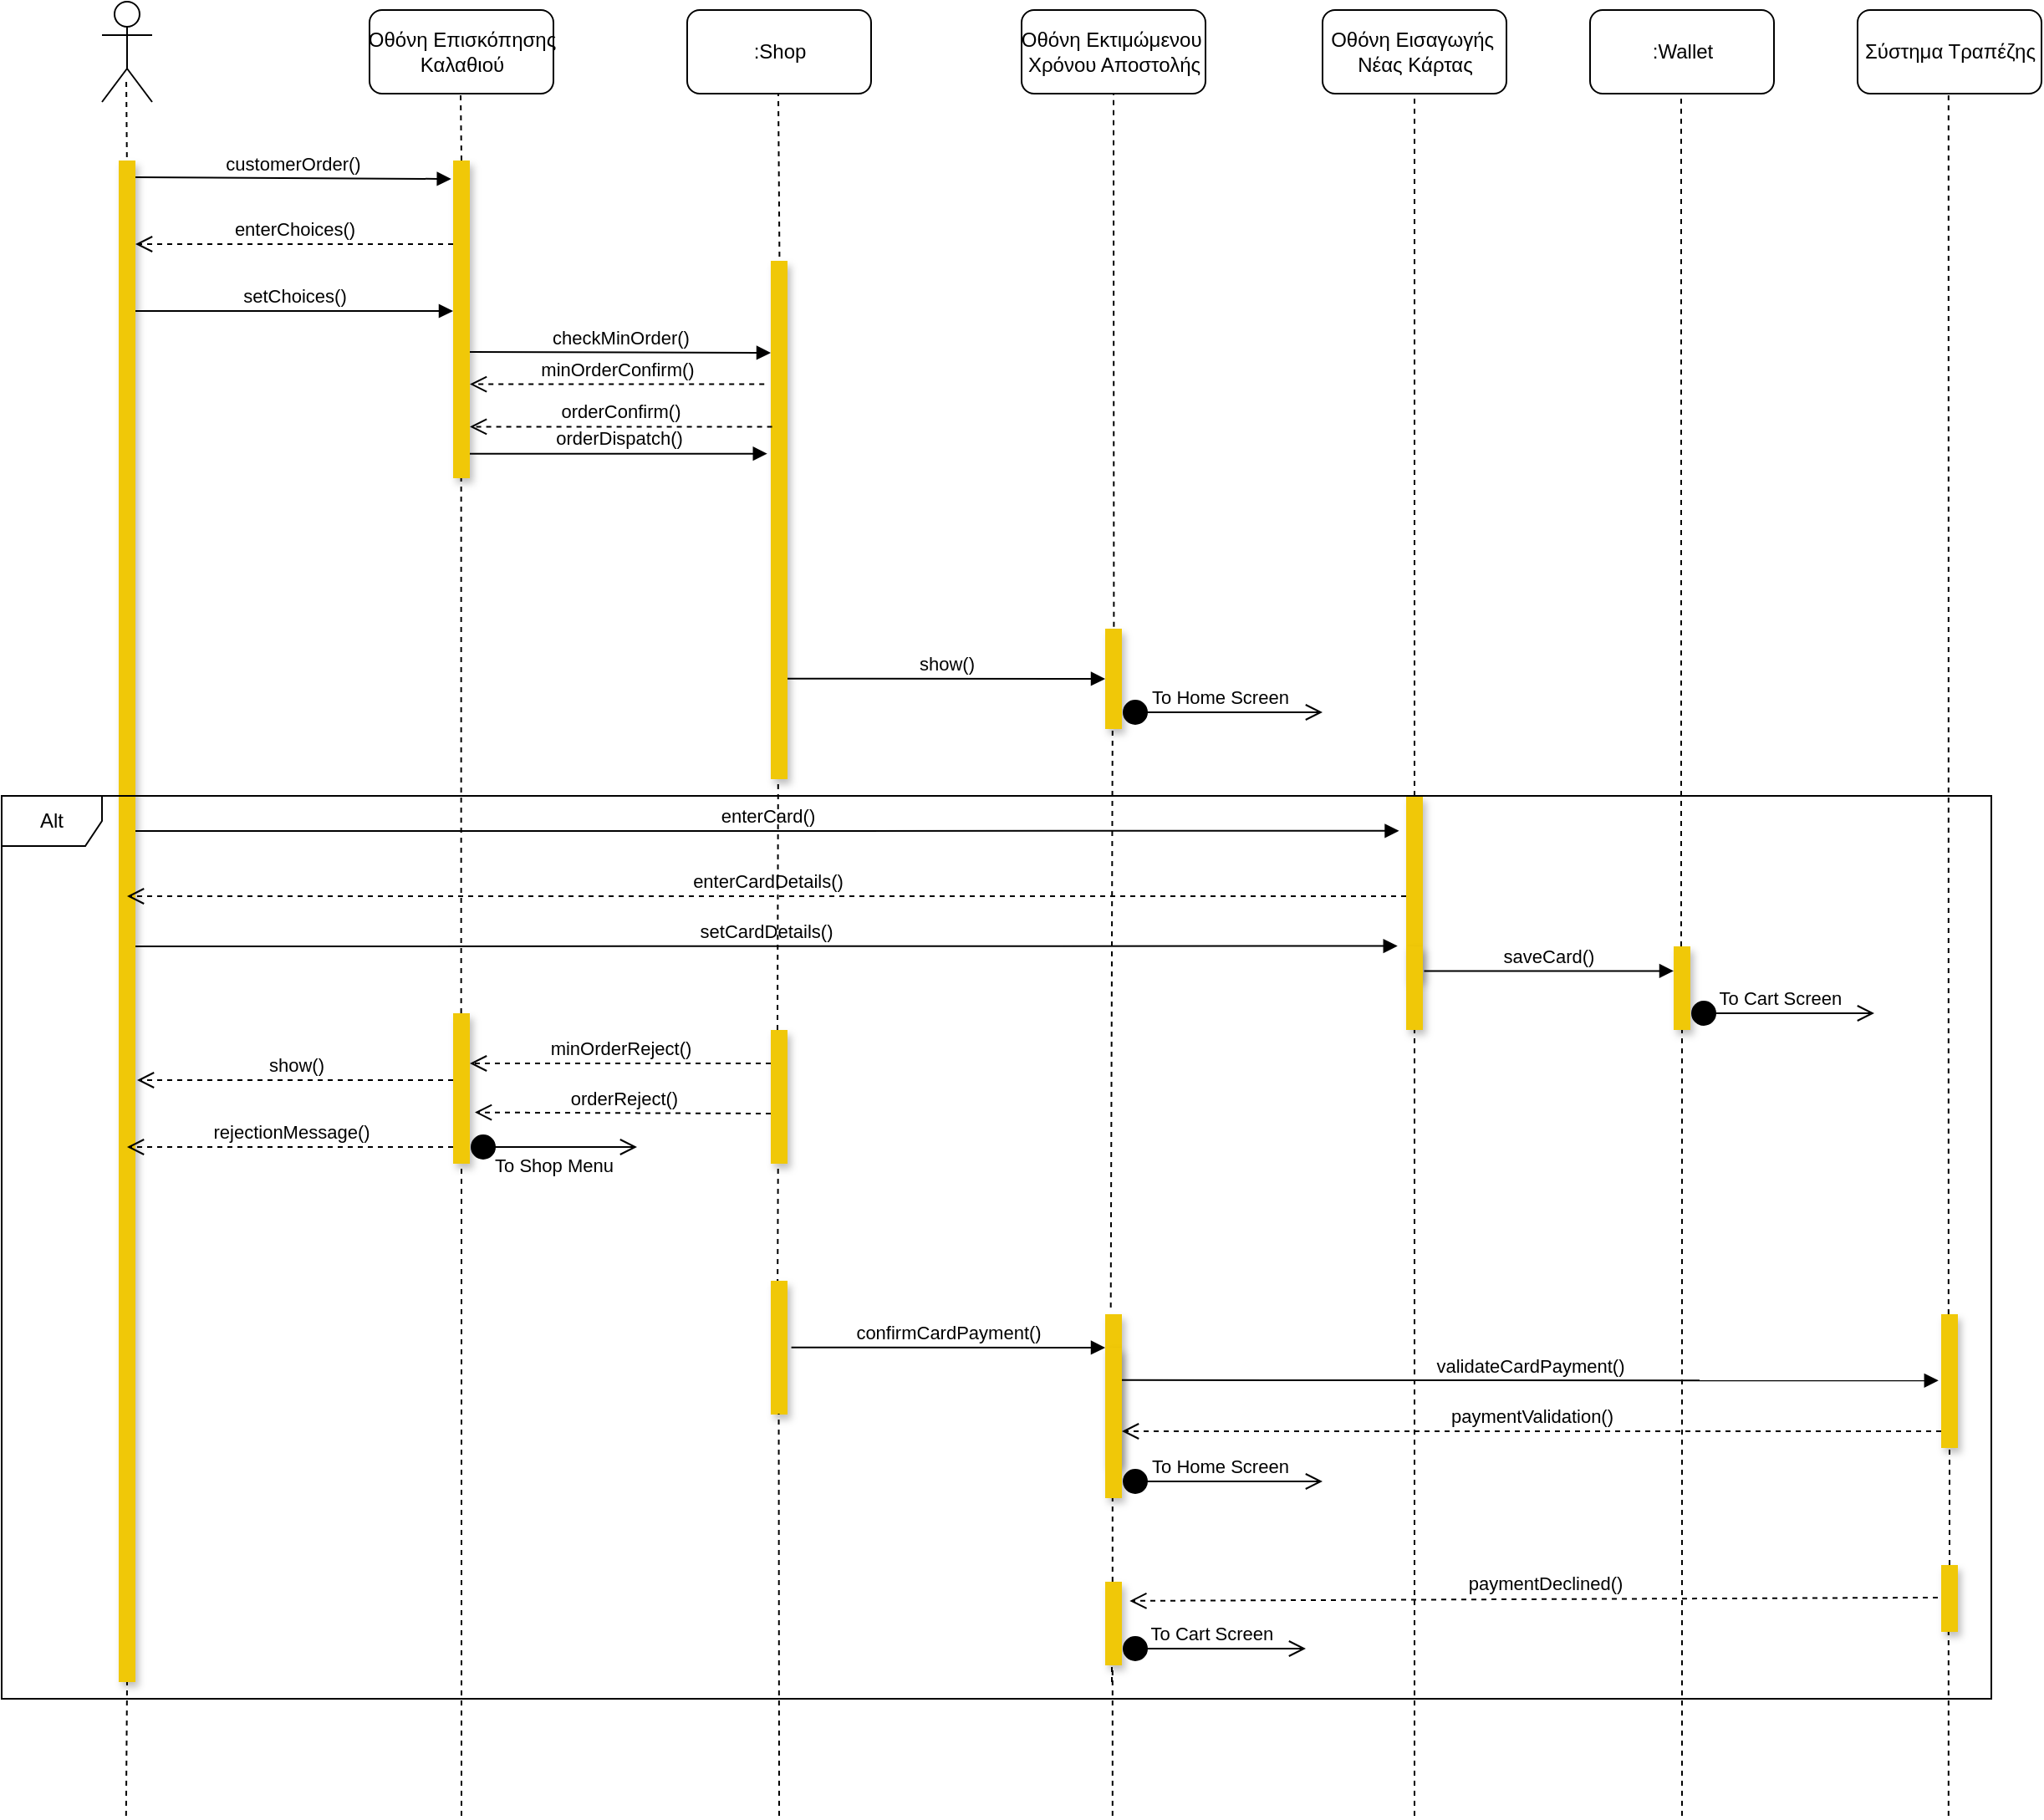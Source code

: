 <mxfile version="18.0.3" type="device"><diagram id="4jHLGuFrBuXHA8Als-5a" name="Page-1"><mxGraphModel dx="2595" dy="1303" grid="1" gridSize="10" guides="1" tooltips="1" connect="1" arrows="1" fold="1" page="1" pageScale="1" pageWidth="1654" pageHeight="1169" math="0" shadow="0"><root><mxCell id="0"/><mxCell id="1" parent="0"/><mxCell id="hD8w3K_8EeqBblj5OV9c-89" value="" style="endArrow=none;dashed=1;html=1;rounded=0;entryX=0.5;entryY=1;entryDx=0;entryDy=0;" edge="1" parent="1"><mxGeometry width="50" height="50" relative="1" as="geometry"><mxPoint x="1194.41" y="1160" as="sourcePoint"/><mxPoint x="1194.41" y="1020" as="targetPoint"/></mxGeometry></mxCell><mxCell id="hD8w3K_8EeqBblj5OV9c-88" value="" style="endArrow=none;dashed=1;html=1;rounded=0;entryX=0.5;entryY=1;entryDx=0;entryDy=0;" edge="1" parent="1"><mxGeometry width="50" height="50" relative="1" as="geometry"><mxPoint x="694.41" y="1160" as="sourcePoint"/><mxPoint x="694.41" y="1020" as="targetPoint"/></mxGeometry></mxCell><mxCell id="hD8w3K_8EeqBblj5OV9c-64" value="" style="endArrow=none;dashed=1;html=1;rounded=0;entryX=0.5;entryY=1;entryDx=0;entryDy=0;" edge="1" parent="1"><mxGeometry width="50" height="50" relative="1" as="geometry"><mxPoint x="494" y="860" as="sourcePoint"/><mxPoint x="494.41" y="760" as="targetPoint"/></mxGeometry></mxCell><mxCell id="hD8w3K_8EeqBblj5OV9c-53" value="" style="endArrow=none;dashed=1;html=1;rounded=0;" edge="1" parent="1" source="hD8w3K_8EeqBblj5OV9c-54"><mxGeometry width="50" height="50" relative="1" as="geometry"><mxPoint x="305" y="670" as="sourcePoint"/><mxPoint x="304.82" y="350" as="targetPoint"/></mxGeometry></mxCell><mxCell id="hD8w3K_8EeqBblj5OV9c-1" value="Οθόνη Επισκόπησης&lt;br&gt;Καλαθιού" style="html=1;rounded=1;" vertex="1" parent="1"><mxGeometry x="250" y="80" width="110" height="50" as="geometry"/></mxCell><mxCell id="hD8w3K_8EeqBblj5OV9c-2" value="" style="shape=umlActor;verticalLabelPosition=bottom;verticalAlign=top;html=1;rounded=1;" vertex="1" parent="1"><mxGeometry x="90" y="75" width="30" height="60" as="geometry"/></mxCell><mxCell id="hD8w3K_8EeqBblj5OV9c-6" value="" style="endArrow=none;dashed=1;html=1;rounded=0;" edge="1" parent="1"><mxGeometry width="50" height="50" relative="1" as="geometry"><mxPoint x="105" y="180" as="sourcePoint"/><mxPoint x="104.5" y="120" as="targetPoint"/></mxGeometry></mxCell><mxCell id="hD8w3K_8EeqBblj5OV9c-7" value="" style="html=1;points=[];perimeter=orthogonalPerimeter;rounded=0;fillColor=#F0C808;strokeColor=none;shadow=1;" vertex="1" parent="1"><mxGeometry x="100" y="170" width="10" height="910" as="geometry"/></mxCell><mxCell id="hD8w3K_8EeqBblj5OV9c-8" value="" style="endArrow=none;dashed=1;html=1;rounded=0;" edge="1" parent="1"><mxGeometry width="50" height="50" relative="1" as="geometry"><mxPoint x="305" y="170" as="sourcePoint"/><mxPoint x="304.5" y="130" as="targetPoint"/></mxGeometry></mxCell><mxCell id="hD8w3K_8EeqBblj5OV9c-9" value="" style="html=1;points=[];perimeter=orthogonalPerimeter;rounded=0;shadow=1;fillColor=#F0C808;strokeColor=none;" vertex="1" parent="1"><mxGeometry x="300" y="170" width="10" height="190" as="geometry"/></mxCell><mxCell id="hD8w3K_8EeqBblj5OV9c-10" value="customerOrder()" style="html=1;verticalAlign=bottom;endArrow=block;rounded=0;entryX=-0.115;entryY=0.058;entryDx=0;entryDy=0;entryPerimeter=0;" edge="1" parent="1" target="hD8w3K_8EeqBblj5OV9c-9"><mxGeometry width="80" relative="1" as="geometry"><mxPoint x="110" y="180" as="sourcePoint"/><mxPoint x="190" y="180" as="targetPoint"/></mxGeometry></mxCell><mxCell id="hD8w3K_8EeqBblj5OV9c-11" value="enterChoices()" style="html=1;verticalAlign=bottom;endArrow=open;dashed=1;endSize=8;rounded=0;" edge="1" parent="1"><mxGeometry relative="1" as="geometry"><mxPoint x="300" y="220" as="sourcePoint"/><mxPoint x="110" y="220" as="targetPoint"/></mxGeometry></mxCell><mxCell id="hD8w3K_8EeqBblj5OV9c-13" value="setChoices()" style="html=1;verticalAlign=bottom;endArrow=block;rounded=0;" edge="1" parent="1"><mxGeometry width="80" relative="1" as="geometry"><mxPoint x="110" y="260" as="sourcePoint"/><mxPoint x="300" y="260" as="targetPoint"/></mxGeometry></mxCell><mxCell id="hD8w3K_8EeqBblj5OV9c-14" value=":Shop" style="html=1;rounded=1;shadow=0;fillColor=#FFFFFF;" vertex="1" parent="1"><mxGeometry x="440" y="80" width="110" height="50" as="geometry"/></mxCell><mxCell id="hD8w3K_8EeqBblj5OV9c-16" value="" style="endArrow=none;dashed=1;html=1;rounded=0;exitX=0.52;exitY=-0.008;exitDx=0;exitDy=0;exitPerimeter=0;" edge="1" parent="1" source="hD8w3K_8EeqBblj5OV9c-17"><mxGeometry width="50" height="50" relative="1" as="geometry"><mxPoint x="495" y="200" as="sourcePoint"/><mxPoint x="494.5" y="130" as="targetPoint"/></mxGeometry></mxCell><mxCell id="hD8w3K_8EeqBblj5OV9c-17" value="" style="html=1;points=[];perimeter=orthogonalPerimeter;rounded=0;shadow=1;fillColor=#F0C808;strokeColor=none;" vertex="1" parent="1"><mxGeometry x="490" y="230" width="10" height="310" as="geometry"/></mxCell><mxCell id="hD8w3K_8EeqBblj5OV9c-18" value="checkMinOrder()" style="html=1;verticalAlign=bottom;endArrow=block;rounded=0;" edge="1" parent="1"><mxGeometry width="80" relative="1" as="geometry"><mxPoint x="310" y="284.5" as="sourcePoint"/><mxPoint x="490" y="285" as="targetPoint"/></mxGeometry></mxCell><mxCell id="hD8w3K_8EeqBblj5OV9c-19" value="minOrderConfirm()" style="html=1;verticalAlign=bottom;endArrow=open;dashed=1;endSize=8;rounded=0;exitX=-0.389;exitY=0.238;exitDx=0;exitDy=0;exitPerimeter=0;" edge="1" parent="1" source="hD8w3K_8EeqBblj5OV9c-17" target="hD8w3K_8EeqBblj5OV9c-9"><mxGeometry relative="1" as="geometry"><mxPoint x="500" y="304.5" as="sourcePoint"/><mxPoint x="420" y="304.5" as="targetPoint"/></mxGeometry></mxCell><mxCell id="hD8w3K_8EeqBblj5OV9c-20" value="orderDispatch()" style="html=1;verticalAlign=bottom;endArrow=block;rounded=0;entryX=-0.211;entryY=0.372;entryDx=0;entryDy=0;entryPerimeter=0;" edge="1" parent="1" source="hD8w3K_8EeqBblj5OV9c-9" target="hD8w3K_8EeqBblj5OV9c-17"><mxGeometry width="80" relative="1" as="geometry"><mxPoint x="320" y="345" as="sourcePoint"/><mxPoint x="500" y="340" as="targetPoint"/><Array as="points"/></mxGeometry></mxCell><mxCell id="hD8w3K_8EeqBblj5OV9c-21" value="orderConfirm()" style="html=1;verticalAlign=bottom;endArrow=open;dashed=1;endSize=8;rounded=0;exitX=0.08;exitY=0.32;exitDx=0;exitDy=0;exitPerimeter=0;" edge="1" parent="1" source="hD8w3K_8EeqBblj5OV9c-17" target="hD8w3K_8EeqBblj5OV9c-9"><mxGeometry relative="1" as="geometry"><mxPoint x="500" y="364.5" as="sourcePoint"/><mxPoint x="420" y="364.5" as="targetPoint"/></mxGeometry></mxCell><mxCell id="hD8w3K_8EeqBblj5OV9c-22" value="Οθόνη Εκτιμώμενου&amp;nbsp;&lt;br&gt;Χρόνου Αποστολής" style="html=1;rounded=1;shadow=0;fillColor=#FFFFFF;" vertex="1" parent="1"><mxGeometry x="640" y="80" width="110" height="50" as="geometry"/></mxCell><mxCell id="hD8w3K_8EeqBblj5OV9c-23" value="" style="endArrow=none;dashed=1;html=1;rounded=0;entryX=0.5;entryY=1;entryDx=0;entryDy=0;exitX=0.52;exitY=-0.018;exitDx=0;exitDy=0;exitPerimeter=0;" edge="1" parent="1" source="hD8w3K_8EeqBblj5OV9c-24" target="hD8w3K_8EeqBblj5OV9c-22"><mxGeometry width="50" height="50" relative="1" as="geometry"><mxPoint x="695" y="390" as="sourcePoint"/><mxPoint x="700" y="140" as="targetPoint"/></mxGeometry></mxCell><mxCell id="hD8w3K_8EeqBblj5OV9c-24" value="" style="html=1;points=[];perimeter=orthogonalPerimeter;rounded=0;shadow=1;fillColor=#F0C808;strokeColor=none;" vertex="1" parent="1"><mxGeometry x="690" y="450" width="10" height="60" as="geometry"/></mxCell><mxCell id="hD8w3K_8EeqBblj5OV9c-25" value="show()" style="html=1;verticalAlign=bottom;endArrow=block;rounded=0;exitX=1;exitY=0.806;exitDx=0;exitDy=0;exitPerimeter=0;" edge="1" parent="1" source="hD8w3K_8EeqBblj5OV9c-17"><mxGeometry width="80" relative="1" as="geometry"><mxPoint x="500" y="460" as="sourcePoint"/><mxPoint x="690" y="480" as="targetPoint"/><Array as="points"/></mxGeometry></mxCell><mxCell id="hD8w3K_8EeqBblj5OV9c-27" value="Οθόνη Εισαγωγής&amp;nbsp;&lt;br&gt;Νέας Κάρτας" style="html=1;rounded=1;shadow=0;fillColor=#FFFFFF;" vertex="1" parent="1"><mxGeometry x="820" y="80" width="110" height="50" as="geometry"/></mxCell><mxCell id="hD8w3K_8EeqBblj5OV9c-28" value="" style="endArrow=none;dashed=1;html=1;rounded=0;entryX=0.5;entryY=1;entryDx=0;entryDy=0;startArrow=none;" edge="1" parent="1" source="hD8w3K_8EeqBblj5OV9c-29" target="hD8w3K_8EeqBblj5OV9c-27"><mxGeometry width="50" height="50" relative="1" as="geometry"><mxPoint x="875" y="830" as="sourcePoint"/><mxPoint x="874.5" y="100" as="targetPoint"/></mxGeometry></mxCell><mxCell id="hD8w3K_8EeqBblj5OV9c-30" value="enterCard()" style="html=1;verticalAlign=bottom;endArrow=block;rounded=0;entryX=-0.423;entryY=0.19;entryDx=0;entryDy=0;entryPerimeter=0;" edge="1" parent="1" target="hD8w3K_8EeqBblj5OV9c-29"><mxGeometry width="80" relative="1" as="geometry"><mxPoint x="110" y="571" as="sourcePoint"/><mxPoint x="875" y="570" as="targetPoint"/></mxGeometry></mxCell><mxCell id="hD8w3K_8EeqBblj5OV9c-31" value=":Wallet" style="html=1;rounded=1;shadow=0;fillColor=#FFFFFF;" vertex="1" parent="1"><mxGeometry x="980" y="80" width="110" height="50" as="geometry"/></mxCell><mxCell id="hD8w3K_8EeqBblj5OV9c-32" value="" style="endArrow=none;dashed=1;html=1;rounded=0;entryX=0.5;entryY=1;entryDx=0;entryDy=0;startArrow=none;" edge="1" parent="1" source="hD8w3K_8EeqBblj5OV9c-33"><mxGeometry width="50" height="50" relative="1" as="geometry"><mxPoint x="1035" y="410" as="sourcePoint"/><mxPoint x="1034.5" y="130" as="targetPoint"/></mxGeometry></mxCell><mxCell id="hD8w3K_8EeqBblj5OV9c-33" value="" style="html=1;points=[];perimeter=orthogonalPerimeter;rounded=0;shadow=1;fillColor=#F0C808;strokeColor=none;" vertex="1" parent="1"><mxGeometry x="1030" y="640" width="10" height="50" as="geometry"/></mxCell><mxCell id="hD8w3K_8EeqBblj5OV9c-34" value="" style="endArrow=none;dashed=1;html=1;rounded=0;entryX=0.5;entryY=1;entryDx=0;entryDy=0;" edge="1" parent="1" target="hD8w3K_8EeqBblj5OV9c-33"><mxGeometry width="50" height="50" relative="1" as="geometry"><mxPoint x="1035" y="1160" as="sourcePoint"/><mxPoint x="1034.5" y="130" as="targetPoint"/></mxGeometry></mxCell><mxCell id="hD8w3K_8EeqBblj5OV9c-29" value="" style="html=1;points=[];perimeter=orthogonalPerimeter;rounded=0;shadow=1;fillColor=#F0C808;strokeColor=none;" vertex="1" parent="1"><mxGeometry x="870" y="550" width="10" height="110" as="geometry"/></mxCell><mxCell id="hD8w3K_8EeqBblj5OV9c-41" value="" style="endArrow=none;dashed=1;html=1;rounded=0;entryX=0.5;entryY=1;entryDx=0;entryDy=0;startArrow=none;" edge="1" parent="1" source="hD8w3K_8EeqBblj5OV9c-46" target="hD8w3K_8EeqBblj5OV9c-29"><mxGeometry width="50" height="50" relative="1" as="geometry"><mxPoint x="875" y="830" as="sourcePoint"/><mxPoint x="875" y="130" as="targetPoint"/></mxGeometry></mxCell><mxCell id="hD8w3K_8EeqBblj5OV9c-42" value="enterCardDetails()" style="html=1;verticalAlign=bottom;endArrow=open;dashed=1;endSize=8;rounded=0;" edge="1" parent="1"><mxGeometry relative="1" as="geometry"><mxPoint x="870" y="610" as="sourcePoint"/><mxPoint x="105" y="610" as="targetPoint"/></mxGeometry></mxCell><mxCell id="hD8w3K_8EeqBblj5OV9c-43" value="saveCard()" style="html=1;verticalAlign=bottom;endArrow=block;rounded=0;entryX=0;entryY=0.294;entryDx=0;entryDy=0;entryPerimeter=0;exitX=1.072;exitY=0.952;exitDx=0;exitDy=0;exitPerimeter=0;" edge="1" parent="1" source="hD8w3K_8EeqBblj5OV9c-29" target="hD8w3K_8EeqBblj5OV9c-33"><mxGeometry width="80" relative="1" as="geometry"><mxPoint x="880" y="592" as="sourcePoint"/><mxPoint x="1020" y="590" as="targetPoint"/></mxGeometry></mxCell><mxCell id="hD8w3K_8EeqBblj5OV9c-45" value="setCardDetails()" style="html=1;verticalAlign=bottom;endArrow=block;rounded=0;entryX=-0.511;entryY=0.816;entryDx=0;entryDy=0;entryPerimeter=0;" edge="1" parent="1" target="hD8w3K_8EeqBblj5OV9c-29"><mxGeometry width="80" relative="1" as="geometry"><mxPoint x="110" y="640" as="sourcePoint"/><mxPoint x="190" y="640" as="targetPoint"/></mxGeometry></mxCell><mxCell id="hD8w3K_8EeqBblj5OV9c-46" value="" style="html=1;points=[];perimeter=orthogonalPerimeter;rounded=0;shadow=1;fillColor=#F0C808;strokeColor=none;" vertex="1" parent="1"><mxGeometry x="870" y="640" width="10" height="50" as="geometry"/></mxCell><mxCell id="hD8w3K_8EeqBblj5OV9c-47" value="" style="endArrow=none;dashed=1;html=1;rounded=0;entryX=0.5;entryY=1;entryDx=0;entryDy=0;" edge="1" parent="1" target="hD8w3K_8EeqBblj5OV9c-46"><mxGeometry width="50" height="50" relative="1" as="geometry"><mxPoint x="875" y="1160" as="sourcePoint"/><mxPoint x="875" y="660" as="targetPoint"/></mxGeometry></mxCell><mxCell id="hD8w3K_8EeqBblj5OV9c-49" value="" style="endArrow=none;dashed=1;html=1;rounded=0;" edge="1" parent="1"><mxGeometry width="50" height="50" relative="1" as="geometry"><mxPoint x="494" y="690" as="sourcePoint"/><mxPoint x="494.41" y="540" as="targetPoint"/></mxGeometry></mxCell><mxCell id="hD8w3K_8EeqBblj5OV9c-52" value="" style="html=1;points=[];perimeter=orthogonalPerimeter;rounded=0;shadow=1;fillColor=#F0C808;strokeColor=none;" vertex="1" parent="1"><mxGeometry x="490" y="690" width="10" height="80" as="geometry"/></mxCell><mxCell id="hD8w3K_8EeqBblj5OV9c-54" value="" style="html=1;points=[];perimeter=orthogonalPerimeter;rounded=0;shadow=1;fillColor=#F0C808;strokeColor=none;" vertex="1" parent="1"><mxGeometry x="300" y="680" width="10" height="90" as="geometry"/></mxCell><mxCell id="hD8w3K_8EeqBblj5OV9c-55" value="minOrderReject()" style="html=1;verticalAlign=bottom;endArrow=open;dashed=1;endSize=8;rounded=0;" edge="1" parent="1"><mxGeometry relative="1" as="geometry"><mxPoint x="490" y="710" as="sourcePoint"/><mxPoint x="310" y="710" as="targetPoint"/></mxGeometry></mxCell><mxCell id="hD8w3K_8EeqBblj5OV9c-56" value="show()" style="html=1;verticalAlign=bottom;endArrow=open;dashed=1;endSize=8;rounded=0;" edge="1" parent="1"><mxGeometry relative="1" as="geometry"><mxPoint x="300" y="720" as="sourcePoint"/><mxPoint x="111" y="720" as="targetPoint"/><Array as="points"><mxPoint x="210" y="720"/></Array></mxGeometry></mxCell><mxCell id="hD8w3K_8EeqBblj5OV9c-57" value="orderReject()" style="html=1;verticalAlign=bottom;endArrow=open;dashed=1;endSize=8;rounded=0;entryX=1.3;entryY=0.659;entryDx=0;entryDy=0;entryPerimeter=0;" edge="1" parent="1" target="hD8w3K_8EeqBblj5OV9c-54"><mxGeometry relative="1" as="geometry"><mxPoint x="490" y="740" as="sourcePoint"/><mxPoint x="410" y="740" as="targetPoint"/></mxGeometry></mxCell><mxCell id="hD8w3K_8EeqBblj5OV9c-58" value="rejectionMessage()" style="html=1;verticalAlign=bottom;endArrow=open;dashed=1;endSize=8;rounded=0;" edge="1" parent="1"><mxGeometry relative="1" as="geometry"><mxPoint x="300" y="760" as="sourcePoint"/><mxPoint x="105" y="760" as="targetPoint"/></mxGeometry></mxCell><mxCell id="hD8w3K_8EeqBblj5OV9c-59" value="confirmCardPayment()" style="html=1;verticalAlign=bottom;endArrow=block;rounded=0;exitX=1.229;exitY=0.499;exitDx=0;exitDy=0;exitPerimeter=0;" edge="1" parent="1" source="hD8w3K_8EeqBblj5OV9c-65"><mxGeometry width="80" relative="1" as="geometry"><mxPoint x="510" y="879.41" as="sourcePoint"/><mxPoint x="690" y="880" as="targetPoint"/></mxGeometry></mxCell><mxCell id="hD8w3K_8EeqBblj5OV9c-60" value="To Home Screen&amp;nbsp;" style="html=1;verticalAlign=bottom;startArrow=circle;startFill=1;endArrow=open;startSize=6;endSize=8;rounded=0;" edge="1" parent="1"><mxGeometry width="80" relative="1" as="geometry"><mxPoint x="700" y="500" as="sourcePoint"/><mxPoint x="820" y="500" as="targetPoint"/></mxGeometry></mxCell><mxCell id="hD8w3K_8EeqBblj5OV9c-61" value="Σύστημα Τραπέζης" style="html=1;rounded=1;shadow=0;fillColor=#FFFFFF;strokeColor=default;" vertex="1" parent="1"><mxGeometry x="1140" y="80" width="110" height="50" as="geometry"/></mxCell><mxCell id="hD8w3K_8EeqBblj5OV9c-62" value="To Cart Screen&amp;nbsp;" style="html=1;verticalAlign=bottom;startArrow=circle;startFill=1;endArrow=open;startSize=6;endSize=8;rounded=0;" edge="1" parent="1"><mxGeometry width="80" relative="1" as="geometry"><mxPoint x="1040" y="680" as="sourcePoint"/><mxPoint x="1150" y="680" as="targetPoint"/></mxGeometry></mxCell><mxCell id="hD8w3K_8EeqBblj5OV9c-63" value="To Shop Menu" style="html=1;verticalAlign=bottom;startArrow=circle;startFill=1;endArrow=open;startSize=6;endSize=8;rounded=0;" edge="1" parent="1"><mxGeometry y="-20" width="80" relative="1" as="geometry"><mxPoint x="310" y="760" as="sourcePoint"/><mxPoint x="410" y="760" as="targetPoint"/><mxPoint as="offset"/></mxGeometry></mxCell><mxCell id="hD8w3K_8EeqBblj5OV9c-65" value="" style="html=1;points=[];perimeter=orthogonalPerimeter;rounded=0;shadow=1;fillColor=#F0C808;strokeColor=none;" vertex="1" parent="1"><mxGeometry x="490" y="840" width="10" height="80" as="geometry"/></mxCell><mxCell id="hD8w3K_8EeqBblj5OV9c-66" value="" style="endArrow=none;dashed=1;html=1;rounded=0;exitX=0.335;exitY=-0.045;exitDx=0;exitDy=0;exitPerimeter=0;" edge="1" parent="1" source="hD8w3K_8EeqBblj5OV9c-67"><mxGeometry width="50" height="50" relative="1" as="geometry"><mxPoint x="694" y="850" as="sourcePoint"/><mxPoint x="694.41" y="510" as="targetPoint"/></mxGeometry></mxCell><mxCell id="hD8w3K_8EeqBblj5OV9c-67" value="" style="html=1;points=[];perimeter=orthogonalPerimeter;rounded=0;shadow=1;fillColor=#F0C808;strokeColor=none;" vertex="1" parent="1"><mxGeometry x="690" y="860" width="10" height="90" as="geometry"/></mxCell><mxCell id="hD8w3K_8EeqBblj5OV9c-69" value="" style="endArrow=none;dashed=1;html=1;rounded=0;entryX=0.5;entryY=1;entryDx=0;entryDy=0;startArrow=none;" edge="1" parent="1" source="hD8w3K_8EeqBblj5OV9c-70"><mxGeometry width="50" height="50" relative="1" as="geometry"><mxPoint x="1194" y="1010" as="sourcePoint"/><mxPoint x="1194.41" y="130" as="targetPoint"/></mxGeometry></mxCell><mxCell id="hD8w3K_8EeqBblj5OV9c-70" value="" style="html=1;points=[];perimeter=orthogonalPerimeter;rounded=0;shadow=1;fillColor=#F0C808;strokeColor=none;" vertex="1" parent="1"><mxGeometry x="1190" y="860" width="10" height="80" as="geometry"/></mxCell><mxCell id="hD8w3K_8EeqBblj5OV9c-71" value="" style="endArrow=none;dashed=1;html=1;rounded=0;entryX=0.5;entryY=1;entryDx=0;entryDy=0;startArrow=none;" edge="1" parent="1" source="hD8w3K_8EeqBblj5OV9c-80" target="hD8w3K_8EeqBblj5OV9c-70"><mxGeometry width="50" height="50" relative="1" as="geometry"><mxPoint x="1195" y="1050" as="sourcePoint"/><mxPoint x="1194.41" y="130" as="targetPoint"/></mxGeometry></mxCell><mxCell id="hD8w3K_8EeqBblj5OV9c-72" value="validateCardPayment()" style="html=1;verticalAlign=bottom;endArrow=block;rounded=0;entryX=-0.159;entryY=0.496;entryDx=0;entryDy=0;entryPerimeter=0;" edge="1" parent="1" target="hD8w3K_8EeqBblj5OV9c-70"><mxGeometry width="80" relative="1" as="geometry"><mxPoint x="700" y="899.41" as="sourcePoint"/><mxPoint x="780" y="899.41" as="targetPoint"/></mxGeometry></mxCell><mxCell id="hD8w3K_8EeqBblj5OV9c-73" value="paymentValidation()" style="html=1;verticalAlign=bottom;endArrow=open;dashed=1;endSize=8;rounded=0;" edge="1" parent="1" target="hD8w3K_8EeqBblj5OV9c-67"><mxGeometry relative="1" as="geometry"><mxPoint x="1190" y="930" as="sourcePoint"/><mxPoint x="710" y="930" as="targetPoint"/></mxGeometry></mxCell><mxCell id="hD8w3K_8EeqBblj5OV9c-74" value="To Home Screen&amp;nbsp;" style="html=1;verticalAlign=bottom;startArrow=circle;startFill=1;endArrow=open;startSize=6;endSize=8;rounded=0;" edge="1" parent="1"><mxGeometry width="80" relative="1" as="geometry"><mxPoint x="700" y="960" as="sourcePoint"/><mxPoint x="820" y="960" as="targetPoint"/></mxGeometry></mxCell><mxCell id="hD8w3K_8EeqBblj5OV9c-77" value="" style="endArrow=none;dashed=1;html=1;rounded=0;startArrow=none;" edge="1" parent="1" source="hD8w3K_8EeqBblj5OV9c-78"><mxGeometry width="50" height="50" relative="1" as="geometry"><mxPoint x="694" y="1080" as="sourcePoint"/><mxPoint x="694.41" y="960" as="targetPoint"/></mxGeometry></mxCell><mxCell id="hD8w3K_8EeqBblj5OV9c-79" value="" style="endArrow=none;dashed=1;html=1;rounded=0;" edge="1" parent="1" target="hD8w3K_8EeqBblj5OV9c-78"><mxGeometry width="50" height="50" relative="1" as="geometry"><mxPoint x="694" y="1080" as="sourcePoint"/><mxPoint x="694.41" y="960" as="targetPoint"/></mxGeometry></mxCell><mxCell id="hD8w3K_8EeqBblj5OV9c-78" value="" style="html=1;points=[];perimeter=orthogonalPerimeter;rounded=0;shadow=1;fillColor=#F0C808;strokeColor=none;" vertex="1" parent="1"><mxGeometry x="690" y="1020" width="10" height="50" as="geometry"/></mxCell><mxCell id="hD8w3K_8EeqBblj5OV9c-75" value="" style="html=1;points=[];perimeter=orthogonalPerimeter;rounded=0;shadow=1;fillColor=#F0C808;strokeColor=none;" vertex="1" parent="1"><mxGeometry x="690" y="880" width="10" height="90" as="geometry"/></mxCell><mxCell id="hD8w3K_8EeqBblj5OV9c-81" value="" style="endArrow=none;dashed=1;html=1;rounded=0;entryX=0.5;entryY=1;entryDx=0;entryDy=0;startArrow=none;" edge="1" parent="1" target="hD8w3K_8EeqBblj5OV9c-80"><mxGeometry width="50" height="50" relative="1" as="geometry"><mxPoint x="1195" y="1050" as="sourcePoint"/><mxPoint x="1195" y="940" as="targetPoint"/></mxGeometry></mxCell><mxCell id="hD8w3K_8EeqBblj5OV9c-82" value="paymentDeclined()" style="html=1;verticalAlign=bottom;endArrow=open;dashed=1;endSize=8;rounded=0;entryX=1.465;entryY=0.229;entryDx=0;entryDy=0;entryPerimeter=0;" edge="1" parent="1" target="hD8w3K_8EeqBblj5OV9c-78"><mxGeometry relative="1" as="geometry"><mxPoint x="1200" y="1029.41" as="sourcePoint"/><mxPoint x="1120" y="1029.41" as="targetPoint"/></mxGeometry></mxCell><mxCell id="hD8w3K_8EeqBblj5OV9c-83" value="To Cart Screen&amp;nbsp;" style="html=1;verticalAlign=bottom;startArrow=circle;startFill=1;endArrow=open;startSize=6;endSize=8;rounded=0;" edge="1" parent="1"><mxGeometry width="80" relative="1" as="geometry"><mxPoint x="700" y="1060" as="sourcePoint"/><mxPoint x="810" y="1060" as="targetPoint"/></mxGeometry></mxCell><mxCell id="hD8w3K_8EeqBblj5OV9c-80" value="" style="html=1;points=[];perimeter=orthogonalPerimeter;rounded=0;shadow=1;fillColor=#F0C808;strokeColor=none;" vertex="1" parent="1"><mxGeometry x="1190" y="1010" width="10" height="40" as="geometry"/></mxCell><mxCell id="hD8w3K_8EeqBblj5OV9c-84" value="Alt" style="shape=umlFrame;whiteSpace=wrap;html=1;rounded=1;shadow=0;strokeColor=default;fillColor=#FFFFFF;" vertex="1" parent="1"><mxGeometry x="30" y="550" width="1190" height="540" as="geometry"/></mxCell><mxCell id="hD8w3K_8EeqBblj5OV9c-85" value="" style="endArrow=none;dashed=1;html=1;rounded=0;" edge="1" parent="1"><mxGeometry width="50" height="50" relative="1" as="geometry"><mxPoint x="104.41" y="1160" as="sourcePoint"/><mxPoint x="105" y="1080" as="targetPoint"/></mxGeometry></mxCell><mxCell id="hD8w3K_8EeqBblj5OV9c-86" value="" style="endArrow=none;dashed=1;html=1;rounded=0;" edge="1" parent="1"><mxGeometry width="50" height="50" relative="1" as="geometry"><mxPoint x="305" y="1160" as="sourcePoint"/><mxPoint x="305" y="770" as="targetPoint"/></mxGeometry></mxCell><mxCell id="hD8w3K_8EeqBblj5OV9c-87" value="" style="endArrow=none;dashed=1;html=1;rounded=0;entryX=0.476;entryY=0.993;entryDx=0;entryDy=0;entryPerimeter=0;" edge="1" parent="1" target="hD8w3K_8EeqBblj5OV9c-65"><mxGeometry width="50" height="50" relative="1" as="geometry"><mxPoint x="495" y="1160" as="sourcePoint"/><mxPoint x="494.41" y="770" as="targetPoint"/></mxGeometry></mxCell></root></mxGraphModel></diagram></mxfile>